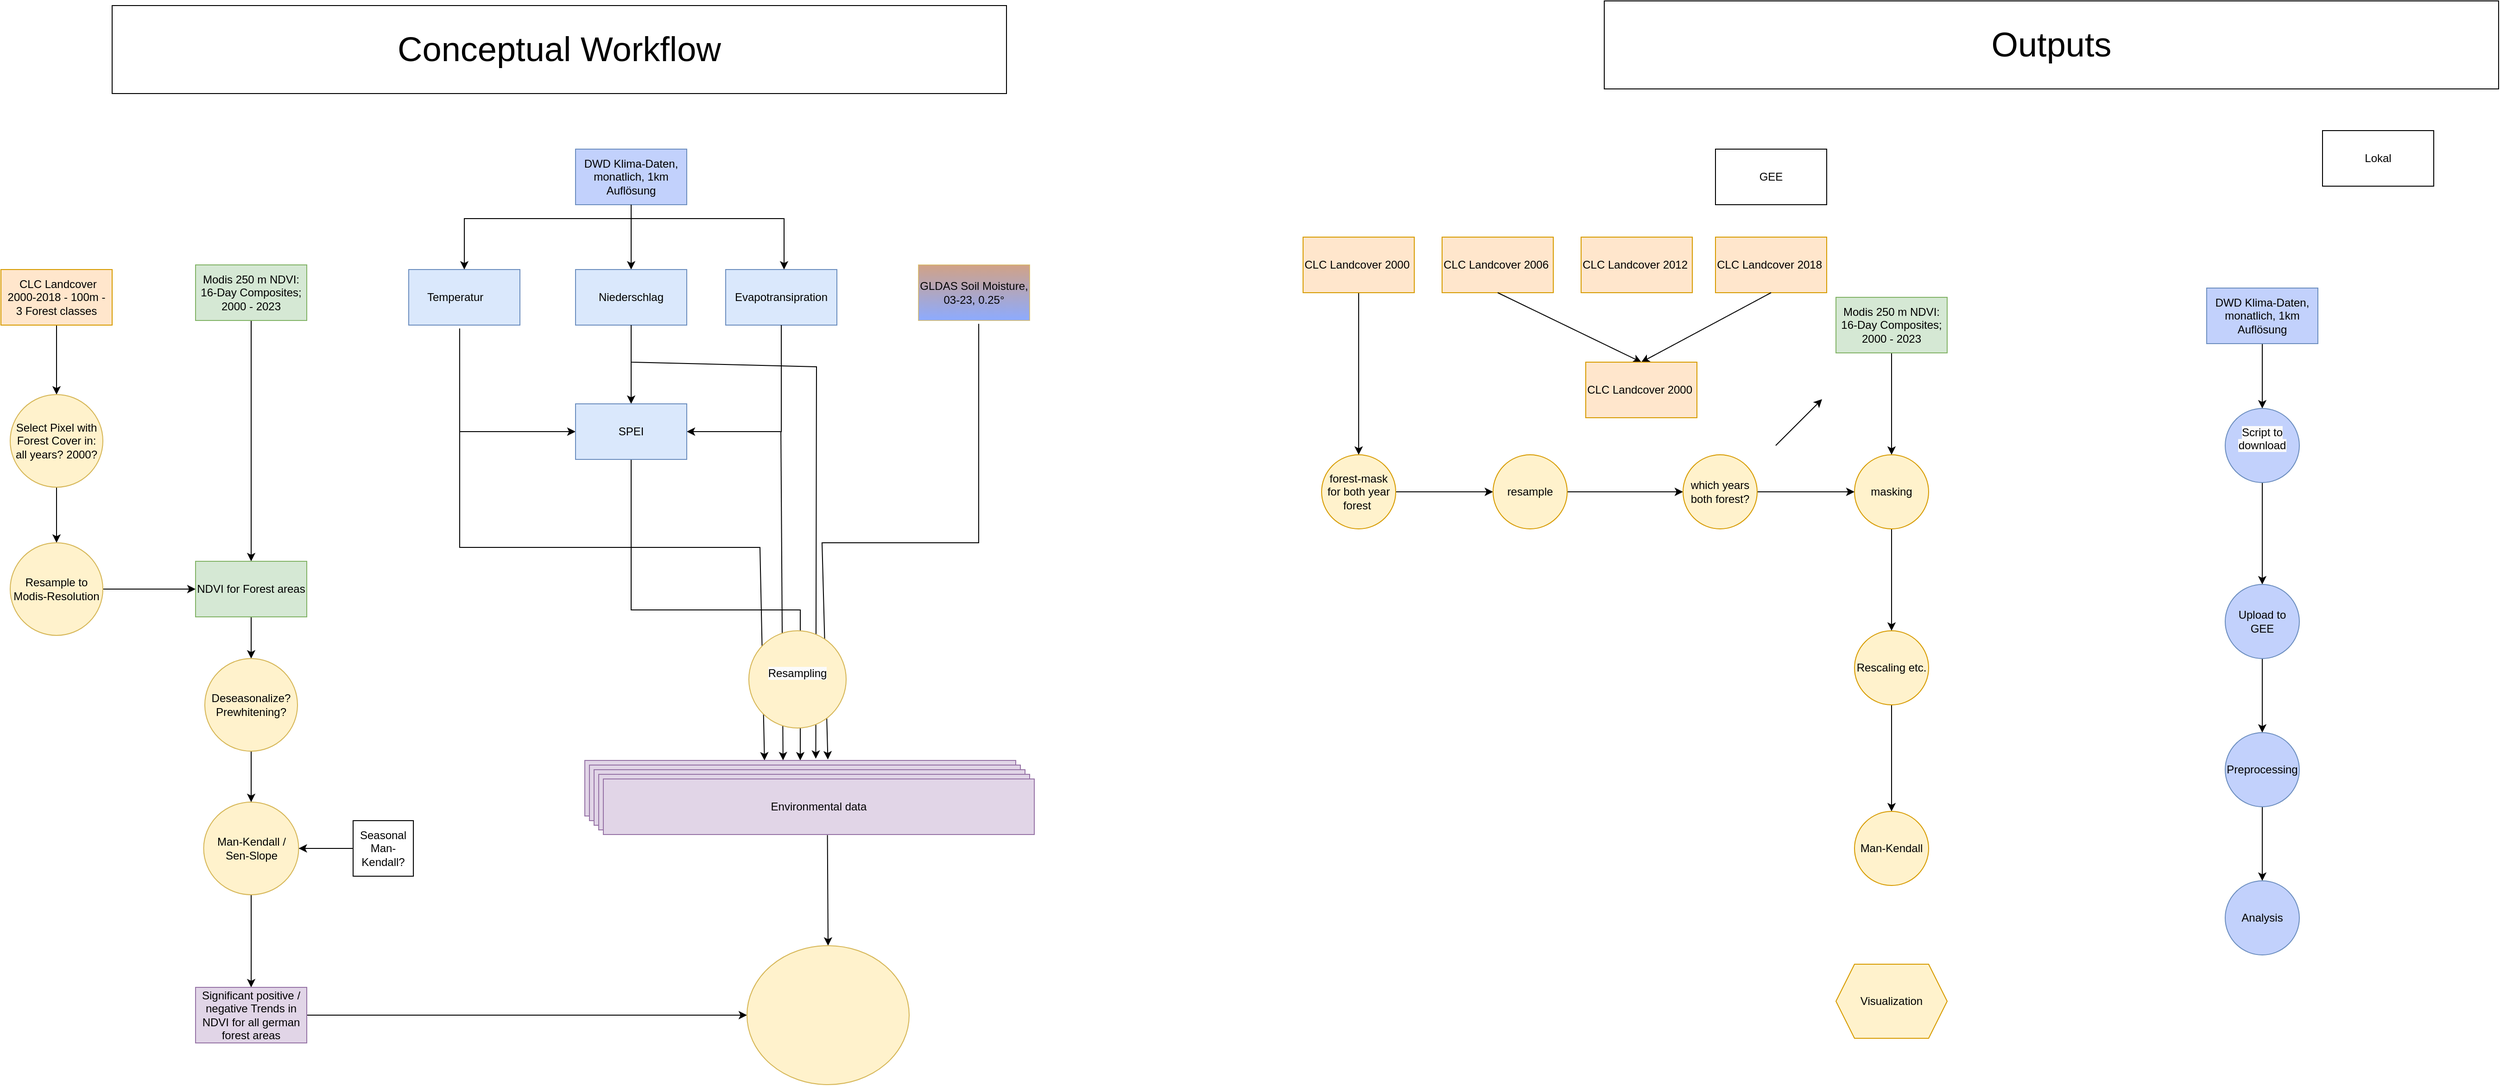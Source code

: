 <mxfile version="23.1.4" type="github">
  <diagram name="Seite-1" id="LFhBnV2CUkkyut7LVG_U">
    <mxGraphModel dx="1434" dy="742" grid="1" gridSize="5" guides="1" tooltips="1" connect="1" arrows="1" fold="1" page="1" pageScale="1" pageWidth="827" pageHeight="1169" math="0" shadow="0">
      <root>
        <mxCell id="0" />
        <mxCell id="1" parent="0" />
        <mxCell id="svSbglkjGErdBo7fSWwA-15" value="" style="edgeStyle=orthogonalEdgeStyle;rounded=0;orthogonalLoop=1;jettySize=auto;html=1;" parent="1" source="A4KC4OkEU0xHgXNjWnPV-1" target="svSbglkjGErdBo7fSWwA-14" edge="1">
          <mxGeometry relative="1" as="geometry" />
        </mxCell>
        <mxCell id="A4KC4OkEU0xHgXNjWnPV-1" value="Modis 250 m NDVI: 16-Day Composites; 2000 - 2023" style="rounded=0;whiteSpace=wrap;html=1;fillColor=#d5e8d4;strokeColor=#82b366;" parent="1" vertex="1">
          <mxGeometry x="500" y="310" width="120" height="60" as="geometry" />
        </mxCell>
        <mxCell id="svSbglkjGErdBo7fSWwA-10" value="" style="edgeStyle=orthogonalEdgeStyle;rounded=0;orthogonalLoop=1;jettySize=auto;html=1;" parent="1" source="A4KC4OkEU0xHgXNjWnPV-14" target="svSbglkjGErdBo7fSWwA-9" edge="1">
          <mxGeometry relative="1" as="geometry" />
        </mxCell>
        <mxCell id="A4KC4OkEU0xHgXNjWnPV-14" value="&amp;nbsp;CLC Landcover 2000-2018 - 100m -&lt;br&gt;3 Forest classes" style="rounded=0;whiteSpace=wrap;html=1;fillColor=#ffe6cc;strokeColor=#d79b00;" parent="1" vertex="1">
          <mxGeometry x="290" y="315" width="120" height="60" as="geometry" />
        </mxCell>
        <mxCell id="A4KC4OkEU0xHgXNjWnPV-42" value="" style="edgeStyle=orthogonalEdgeStyle;rounded=0;orthogonalLoop=1;jettySize=auto;html=1;" parent="1" source="A4KC4OkEU0xHgXNjWnPV-37" target="A4KC4OkEU0xHgXNjWnPV-40" edge="1">
          <mxGeometry relative="1" as="geometry" />
        </mxCell>
        <mxCell id="A4KC4OkEU0xHgXNjWnPV-37" value="DWD Klima-Daten, monatlich, 1km Auflösung" style="rounded=0;whiteSpace=wrap;html=1;fillColor=#C2D1FC;strokeColor=#6c8ebf;" parent="1" vertex="1">
          <mxGeometry x="910" y="185" width="120" height="60" as="geometry" />
        </mxCell>
        <mxCell id="A4KC4OkEU0xHgXNjWnPV-38" value="Temperatur&lt;span style=&quot;white-space: pre;&quot;&gt;&#x9;&lt;/span&gt;" style="rounded=0;whiteSpace=wrap;html=1;fillColor=#dae8fc;strokeColor=#6c8ebf;" parent="1" vertex="1">
          <mxGeometry x="730" y="315" width="120" height="60" as="geometry" />
        </mxCell>
        <mxCell id="A4KC4OkEU0xHgXNjWnPV-50" value="" style="edgeStyle=orthogonalEdgeStyle;rounded=0;orthogonalLoop=1;jettySize=auto;html=1;" parent="1" source="A4KC4OkEU0xHgXNjWnPV-40" target="A4KC4OkEU0xHgXNjWnPV-49" edge="1">
          <mxGeometry relative="1" as="geometry" />
        </mxCell>
        <mxCell id="A4KC4OkEU0xHgXNjWnPV-40" value="Niederschlag" style="rounded=0;whiteSpace=wrap;html=1;fillColor=#dae8fc;strokeColor=#6c8ebf;" parent="1" vertex="1">
          <mxGeometry x="910" y="315" width="120" height="60" as="geometry" />
        </mxCell>
        <mxCell id="A4KC4OkEU0xHgXNjWnPV-41" value="Evapotransipration" style="rounded=0;whiteSpace=wrap;html=1;fillColor=#dae8fc;strokeColor=#6c8ebf;" parent="1" vertex="1">
          <mxGeometry x="1072" y="315" width="120" height="60" as="geometry" />
        </mxCell>
        <mxCell id="A4KC4OkEU0xHgXNjWnPV-43" value="" style="endArrow=classic;html=1;rounded=0;entryX=0.5;entryY=0;entryDx=0;entryDy=0;exitX=0.5;exitY=1;exitDx=0;exitDy=0;" parent="1" source="A4KC4OkEU0xHgXNjWnPV-37" target="A4KC4OkEU0xHgXNjWnPV-38" edge="1">
          <mxGeometry width="50" height="50" relative="1" as="geometry">
            <mxPoint x="680" y="330" as="sourcePoint" />
            <mxPoint x="730" y="280" as="targetPoint" />
            <Array as="points">
              <mxPoint x="970" y="260" />
              <mxPoint x="790" y="260" />
            </Array>
          </mxGeometry>
        </mxCell>
        <mxCell id="A4KC4OkEU0xHgXNjWnPV-45" value="" style="endArrow=classic;html=1;rounded=0;exitX=0.5;exitY=1;exitDx=0;exitDy=0;" parent="1" source="A4KC4OkEU0xHgXNjWnPV-37" edge="1">
          <mxGeometry width="50" height="50" relative="1" as="geometry">
            <mxPoint x="970" y="260" as="sourcePoint" />
            <mxPoint x="1135" y="315" as="targetPoint" />
            <Array as="points">
              <mxPoint x="970" y="260" />
              <mxPoint x="1135" y="260" />
            </Array>
          </mxGeometry>
        </mxCell>
        <mxCell id="A4KC4OkEU0xHgXNjWnPV-46" value="" style="endArrow=classic;html=1;rounded=0;entryX=0.417;entryY=0;entryDx=0;entryDy=0;entryPerimeter=0;" parent="1" target="ygUSiB05X2mL6uqBN9ns-7" edge="1">
          <mxGeometry width="50" height="50" relative="1" as="geometry">
            <mxPoint x="785" y="490" as="sourcePoint" />
            <mxPoint x="785" y="635" as="targetPoint" />
            <Array as="points">
              <mxPoint x="785" y="615" />
              <mxPoint x="1109" y="615" />
            </Array>
          </mxGeometry>
        </mxCell>
        <mxCell id="A4KC4OkEU0xHgXNjWnPV-47" value="" style="endArrow=classic;html=1;rounded=0;exitX=0.5;exitY=1;exitDx=0;exitDy=0;entryX=1;entryY=0.5;entryDx=0;entryDy=0;" parent="1" source="A4KC4OkEU0xHgXNjWnPV-41" target="A4KC4OkEU0xHgXNjWnPV-49" edge="1">
          <mxGeometry width="50" height="50" relative="1" as="geometry">
            <mxPoint x="1120" y="465" as="sourcePoint" />
            <mxPoint x="1170" y="415" as="targetPoint" />
            <Array as="points">
              <mxPoint x="1132" y="490" />
            </Array>
          </mxGeometry>
        </mxCell>
        <mxCell id="A4KC4OkEU0xHgXNjWnPV-48" value="" style="endArrow=classic;html=1;rounded=0;exitX=0.458;exitY=1.061;exitDx=0;exitDy=0;exitPerimeter=0;entryX=0;entryY=0.5;entryDx=0;entryDy=0;" parent="1" source="A4KC4OkEU0xHgXNjWnPV-38" target="A4KC4OkEU0xHgXNjWnPV-49" edge="1">
          <mxGeometry width="50" height="50" relative="1" as="geometry">
            <mxPoint x="840" y="490" as="sourcePoint" />
            <mxPoint x="890" y="440" as="targetPoint" />
            <Array as="points">
              <mxPoint x="785" y="490" />
            </Array>
          </mxGeometry>
        </mxCell>
        <mxCell id="ygUSiB05X2mL6uqBN9ns-8" value="" style="edgeStyle=orthogonalEdgeStyle;rounded=0;orthogonalLoop=1;jettySize=auto;html=1;" parent="1" source="A4KC4OkEU0xHgXNjWnPV-49" target="ygUSiB05X2mL6uqBN9ns-7" edge="1">
          <mxGeometry relative="1" as="geometry" />
        </mxCell>
        <mxCell id="A4KC4OkEU0xHgXNjWnPV-49" value="SPEI" style="rounded=0;whiteSpace=wrap;html=1;fillColor=#dae8fc;strokeColor=#6c8ebf;" parent="1" vertex="1">
          <mxGeometry x="910" y="460" width="120" height="60" as="geometry" />
        </mxCell>
        <mxCell id="A4KC4OkEU0xHgXNjWnPV-54" value="&lt;font color=&quot;#050505&quot;&gt;GLDAS Soil Moisture, 03-23, 0.25°&lt;/font&gt;" style="rounded=0;whiteSpace=wrap;html=1;fillColor=#BD7A53;strokeColor=#d6b656;opacity=70;gradientColor=#5C87FF;gradientDirection=south;" parent="1" vertex="1">
          <mxGeometry x="1280" y="310" width="120" height="60" as="geometry" />
        </mxCell>
        <mxCell id="svSbglkjGErdBo7fSWwA-25" value="" style="edgeStyle=orthogonalEdgeStyle;rounded=0;orthogonalLoop=1;jettySize=auto;html=1;" parent="1" source="svSbglkjGErdBo7fSWwA-5" target="svSbglkjGErdBo7fSWwA-24" edge="1">
          <mxGeometry relative="1" as="geometry" />
        </mxCell>
        <mxCell id="svSbglkjGErdBo7fSWwA-5" value="Man-Kendall /&lt;br&gt;Sen-Slope" style="ellipse;whiteSpace=wrap;html=1;fillColor=#fff2cc;strokeColor=#d6b656;rounded=0;" parent="1" vertex="1">
          <mxGeometry x="508.75" y="890" width="102.5" height="100" as="geometry" />
        </mxCell>
        <mxCell id="svSbglkjGErdBo7fSWwA-22" value="" style="edgeStyle=orthogonalEdgeStyle;rounded=0;orthogonalLoop=1;jettySize=auto;html=1;" parent="1" source="svSbglkjGErdBo7fSWwA-9" target="svSbglkjGErdBo7fSWwA-21" edge="1">
          <mxGeometry relative="1" as="geometry" />
        </mxCell>
        <mxCell id="svSbglkjGErdBo7fSWwA-9" value="Select Pixel with Forest Cover in: all years? 2000?" style="ellipse;whiteSpace=wrap;html=1;fillColor=#fff2cc;strokeColor=#d6b656;rounded=0;" parent="1" vertex="1">
          <mxGeometry x="300" y="450" width="100" height="100" as="geometry" />
        </mxCell>
        <mxCell id="svSbglkjGErdBo7fSWwA-19" value="" style="edgeStyle=orthogonalEdgeStyle;rounded=0;orthogonalLoop=1;jettySize=auto;html=1;" parent="1" source="svSbglkjGErdBo7fSWwA-14" target="svSbglkjGErdBo7fSWwA-18" edge="1">
          <mxGeometry relative="1" as="geometry" />
        </mxCell>
        <mxCell id="svSbglkjGErdBo7fSWwA-14" value="NDVI for Forest areas" style="whiteSpace=wrap;html=1;fillColor=#d5e8d4;strokeColor=#82b366;rounded=0;" parent="1" vertex="1">
          <mxGeometry x="500" y="630" width="120" height="60" as="geometry" />
        </mxCell>
        <mxCell id="svSbglkjGErdBo7fSWwA-20" value="" style="edgeStyle=orthogonalEdgeStyle;rounded=0;orthogonalLoop=1;jettySize=auto;html=1;" parent="1" source="svSbglkjGErdBo7fSWwA-18" target="svSbglkjGErdBo7fSWwA-5" edge="1">
          <mxGeometry relative="1" as="geometry" />
        </mxCell>
        <mxCell id="svSbglkjGErdBo7fSWwA-18" value="Deseasonalize? Prewhitening?" style="ellipse;whiteSpace=wrap;html=1;fillColor=#fff2cc;strokeColor=#d6b656;rounded=0;" parent="1" vertex="1">
          <mxGeometry x="510" y="735" width="100" height="100" as="geometry" />
        </mxCell>
        <mxCell id="svSbglkjGErdBo7fSWwA-23" value="" style="edgeStyle=orthogonalEdgeStyle;rounded=0;orthogonalLoop=1;jettySize=auto;html=1;" parent="1" source="svSbglkjGErdBo7fSWwA-21" target="svSbglkjGErdBo7fSWwA-14" edge="1">
          <mxGeometry relative="1" as="geometry" />
        </mxCell>
        <mxCell id="svSbglkjGErdBo7fSWwA-21" value="Resample to Modis-Resolution" style="ellipse;whiteSpace=wrap;html=1;fillColor=#fff2cc;strokeColor=#d6b656;rounded=0;" parent="1" vertex="1">
          <mxGeometry x="300" y="610" width="100" height="100" as="geometry" />
        </mxCell>
        <mxCell id="ygUSiB05X2mL6uqBN9ns-16" value="" style="edgeStyle=orthogonalEdgeStyle;rounded=0;orthogonalLoop=1;jettySize=auto;html=1;entryX=0;entryY=0.5;entryDx=0;entryDy=0;" parent="1" source="svSbglkjGErdBo7fSWwA-24" target="ygUSiB05X2mL6uqBN9ns-19" edge="1">
          <mxGeometry relative="1" as="geometry">
            <mxPoint x="1080" y="1120" as="targetPoint" />
          </mxGeometry>
        </mxCell>
        <mxCell id="svSbglkjGErdBo7fSWwA-24" value="Significant positive / negative Trends in NDVI for all german forest areas" style="whiteSpace=wrap;html=1;fillColor=#e1d5e7;strokeColor=#9673a6;rounded=0;" parent="1" vertex="1">
          <mxGeometry x="500" y="1090" width="120" height="60" as="geometry" />
        </mxCell>
        <mxCell id="ygUSiB05X2mL6uqBN9ns-5" value="" style="edgeStyle=orthogonalEdgeStyle;rounded=0;orthogonalLoop=1;jettySize=auto;html=1;" parent="1" source="ygUSiB05X2mL6uqBN9ns-3" target="svSbglkjGErdBo7fSWwA-5" edge="1">
          <mxGeometry relative="1" as="geometry" />
        </mxCell>
        <mxCell id="ygUSiB05X2mL6uqBN9ns-3" value="Seasonal Man-Kendall?" style="rounded=0;whiteSpace=wrap;html=1;" parent="1" vertex="1">
          <mxGeometry x="670" y="910" width="65" height="60" as="geometry" />
        </mxCell>
        <mxCell id="ygUSiB05X2mL6uqBN9ns-6" value="&lt;span style=&quot;font-size: 37px;&quot;&gt;Conceptual Workflow&lt;/span&gt;" style="rounded=0;whiteSpace=wrap;html=1;" parent="1" vertex="1">
          <mxGeometry x="410" y="30" width="965" height="95" as="geometry" />
        </mxCell>
        <mxCell id="ygUSiB05X2mL6uqBN9ns-7" value="Environmental data" style="rounded=0;whiteSpace=wrap;html=1;fillColor=#e1d5e7;strokeColor=#9673a6;" parent="1" vertex="1">
          <mxGeometry x="920" y="845" width="465" height="60" as="geometry" />
        </mxCell>
        <mxCell id="ygUSiB05X2mL6uqBN9ns-9" value="Environmental data" style="rounded=0;whiteSpace=wrap;html=1;fillColor=#e1d5e7;strokeColor=#9673a6;" parent="1" vertex="1">
          <mxGeometry x="925" y="850" width="465" height="60" as="geometry" />
        </mxCell>
        <mxCell id="ygUSiB05X2mL6uqBN9ns-10" value="Environmental data" style="rounded=0;whiteSpace=wrap;html=1;fillColor=#e1d5e7;strokeColor=#9673a6;" parent="1" vertex="1">
          <mxGeometry x="930" y="855" width="465" height="60" as="geometry" />
        </mxCell>
        <mxCell id="ygUSiB05X2mL6uqBN9ns-11" value="Environmental data" style="rounded=0;whiteSpace=wrap;html=1;fillColor=#e1d5e7;strokeColor=#9673a6;" parent="1" vertex="1">
          <mxGeometry x="935" y="860" width="465" height="60" as="geometry" />
        </mxCell>
        <mxCell id="ygUSiB05X2mL6uqBN9ns-12" value="Environmental data" style="rounded=0;whiteSpace=wrap;html=1;fillColor=#e1d5e7;strokeColor=#9673a6;" parent="1" vertex="1">
          <mxGeometry x="940" y="865" width="465" height="60" as="geometry" />
        </mxCell>
        <mxCell id="ygUSiB05X2mL6uqBN9ns-13" value="" style="endArrow=classic;html=1;rounded=0;exitX=0.542;exitY=1.061;exitDx=0;exitDy=0;exitPerimeter=0;entryX=0.564;entryY=-0.017;entryDx=0;entryDy=0;entryPerimeter=0;" parent="1" source="A4KC4OkEU0xHgXNjWnPV-54" target="ygUSiB05X2mL6uqBN9ns-7" edge="1">
          <mxGeometry width="50" height="50" relative="1" as="geometry">
            <mxPoint x="1100" y="395" as="sourcePoint" />
            <mxPoint x="1175" y="690" as="targetPoint" />
            <Array as="points">
              <mxPoint x="1345" y="610" />
              <mxPoint x="1176" y="610" />
            </Array>
          </mxGeometry>
        </mxCell>
        <mxCell id="ygUSiB05X2mL6uqBN9ns-14" value="" style="endArrow=classic;html=1;rounded=0;exitX=0.5;exitY=1;exitDx=0;exitDy=0;entryX=0.536;entryY=-0.031;entryDx=0;entryDy=0;entryPerimeter=0;" parent="1" source="A4KC4OkEU0xHgXNjWnPV-40" target="ygUSiB05X2mL6uqBN9ns-7" edge="1">
          <mxGeometry width="50" height="50" relative="1" as="geometry">
            <mxPoint x="775" y="575" as="sourcePoint" />
            <mxPoint x="825" y="525" as="targetPoint" />
            <Array as="points">
              <mxPoint x="970" y="415" />
              <mxPoint x="1170" y="420" />
            </Array>
          </mxGeometry>
        </mxCell>
        <mxCell id="ygUSiB05X2mL6uqBN9ns-17" value="" style="endArrow=classic;html=1;rounded=0;exitX=0.52;exitY=1.011;exitDx=0;exitDy=0;exitPerimeter=0;entryX=0.5;entryY=0;entryDx=0;entryDy=0;" parent="1" source="ygUSiB05X2mL6uqBN9ns-12" target="ygUSiB05X2mL6uqBN9ns-19" edge="1">
          <mxGeometry width="50" height="50" relative="1" as="geometry">
            <mxPoint x="835" y="1085" as="sourcePoint" />
            <mxPoint x="1180" y="1027.5" as="targetPoint" />
          </mxGeometry>
        </mxCell>
        <mxCell id="ygUSiB05X2mL6uqBN9ns-19" value="" style="ellipse;whiteSpace=wrap;html=1;fillColor=#fff2cc;strokeColor=#d6b656;" parent="1" vertex="1">
          <mxGeometry x="1095" y="1045" width="175" height="150" as="geometry" />
        </mxCell>
        <mxCell id="ygUSiB05X2mL6uqBN9ns-21" value="" style="endArrow=classic;html=1;rounded=0;entryX=0.46;entryY=-0.003;entryDx=0;entryDy=0;entryPerimeter=0;" parent="1" target="ygUSiB05X2mL6uqBN9ns-7" edge="1">
          <mxGeometry width="50" height="50" relative="1" as="geometry">
            <mxPoint x="1131.58" y="490" as="sourcePoint" />
            <mxPoint x="1350" y="745" as="targetPoint" />
            <Array as="points" />
          </mxGeometry>
        </mxCell>
        <mxCell id="ygUSiB05X2mL6uqBN9ns-22" value="&#xa;&lt;span style=&quot;color: rgb(0, 0, 0); font-family: Helvetica; font-size: 12px; font-style: normal; font-variant-ligatures: normal; font-variant-caps: normal; font-weight: 400; letter-spacing: normal; orphans: 2; text-align: center; text-indent: 0px; text-transform: none; widows: 2; word-spacing: 0px; -webkit-text-stroke-width: 0px; background-color: rgb(251, 251, 251); text-decoration-thickness: initial; text-decoration-style: initial; text-decoration-color: initial; float: none; display: inline !important;&quot;&gt;Resampling&lt;/span&gt;&#xa;&#xa;" style="ellipse;whiteSpace=wrap;html=1;aspect=fixed;fillColor=#fff2cc;strokeColor=#d6b656;" parent="1" vertex="1">
          <mxGeometry x="1097" y="705" width="105" height="105" as="geometry" />
        </mxCell>
        <mxCell id="q-NroQc5tZUEkmXBCrXv-1" value="&lt;span style=&quot;font-size: 37px;&quot;&gt;Outputs&lt;/span&gt;" style="rounded=0;whiteSpace=wrap;html=1;" parent="1" vertex="1">
          <mxGeometry x="2020" y="25" width="965" height="95" as="geometry" />
        </mxCell>
        <mxCell id="q-NroQc5tZUEkmXBCrXv-16" value="" style="edgeStyle=orthogonalEdgeStyle;rounded=0;orthogonalLoop=1;jettySize=auto;html=1;" parent="1" source="q-NroQc5tZUEkmXBCrXv-3" target="q-NroQc5tZUEkmXBCrXv-14" edge="1">
          <mxGeometry relative="1" as="geometry" />
        </mxCell>
        <mxCell id="q-NroQc5tZUEkmXBCrXv-3" value="Modis 250 m NDVI: 16-Day Composites; 2000 - 2023" style="rounded=0;whiteSpace=wrap;html=1;fillColor=#d5e8d4;strokeColor=#82b366;" parent="1" vertex="1">
          <mxGeometry x="2270" y="345" width="120" height="60" as="geometry" />
        </mxCell>
        <mxCell id="q-NroQc5tZUEkmXBCrXv-13" value="" style="edgeStyle=orthogonalEdgeStyle;rounded=0;orthogonalLoop=1;jettySize=auto;html=1;" parent="1" source="q-NroQc5tZUEkmXBCrXv-4" target="q-NroQc5tZUEkmXBCrXv-12" edge="1">
          <mxGeometry relative="1" as="geometry" />
        </mxCell>
        <mxCell id="q-NroQc5tZUEkmXBCrXv-4" value="CLC Landcover 2000&amp;nbsp;" style="rounded=0;whiteSpace=wrap;html=1;fillColor=#ffe6cc;strokeColor=#d79b00;" parent="1" vertex="1">
          <mxGeometry x="1695" y="280" width="120" height="60" as="geometry" />
        </mxCell>
        <mxCell id="q-NroQc5tZUEkmXBCrXv-26" value="" style="edgeStyle=orthogonalEdgeStyle;rounded=0;orthogonalLoop=1;jettySize=auto;html=1;" parent="1" source="q-NroQc5tZUEkmXBCrXv-5" target="q-NroQc5tZUEkmXBCrXv-25" edge="1">
          <mxGeometry relative="1" as="geometry" />
        </mxCell>
        <mxCell id="q-NroQc5tZUEkmXBCrXv-5" value="DWD Klima-Daten, monatlich, 1km Auflösung" style="rounded=0;whiteSpace=wrap;html=1;fillColor=#C2D1FC;strokeColor=#6c8ebf;" parent="1" vertex="1">
          <mxGeometry x="2670" y="335" width="120" height="60" as="geometry" />
        </mxCell>
        <mxCell id="q-NroQc5tZUEkmXBCrXv-6" value="GEE" style="rounded=0;whiteSpace=wrap;html=1;" parent="1" vertex="1">
          <mxGeometry x="2140" y="185" width="120" height="60" as="geometry" />
        </mxCell>
        <mxCell id="q-NroQc5tZUEkmXBCrXv-7" value="Lokal" style="rounded=0;whiteSpace=wrap;html=1;" parent="1" vertex="1">
          <mxGeometry x="2795" y="165" width="120" height="60" as="geometry" />
        </mxCell>
        <mxCell id="q-NroQc5tZUEkmXBCrXv-36" value="" style="edgeStyle=orthogonalEdgeStyle;rounded=0;orthogonalLoop=1;jettySize=auto;html=1;" parent="1" source="q-NroQc5tZUEkmXBCrXv-12" target="q-NroQc5tZUEkmXBCrXv-35" edge="1">
          <mxGeometry relative="1" as="geometry" />
        </mxCell>
        <mxCell id="q-NroQc5tZUEkmXBCrXv-12" value="forest-mask for both year forest&amp;nbsp;" style="ellipse;whiteSpace=wrap;html=1;fillColor=#FFF2CC;strokeColor=#d79b00;rounded=0;" parent="1" vertex="1">
          <mxGeometry x="1715" y="515" width="80" height="80" as="geometry" />
        </mxCell>
        <mxCell id="q-NroQc5tZUEkmXBCrXv-18" value="" style="edgeStyle=orthogonalEdgeStyle;rounded=0;orthogonalLoop=1;jettySize=auto;html=1;" parent="1" source="q-NroQc5tZUEkmXBCrXv-14" target="q-NroQc5tZUEkmXBCrXv-17" edge="1">
          <mxGeometry relative="1" as="geometry" />
        </mxCell>
        <mxCell id="q-NroQc5tZUEkmXBCrXv-14" value="masking" style="ellipse;whiteSpace=wrap;html=1;fillColor=#FFF2CC;strokeColor=#d79b00;rounded=0;" parent="1" vertex="1">
          <mxGeometry x="2290" y="515" width="80" height="80" as="geometry" />
        </mxCell>
        <mxCell id="q-NroQc5tZUEkmXBCrXv-34" value="" style="edgeStyle=orthogonalEdgeStyle;rounded=0;orthogonalLoop=1;jettySize=auto;html=1;" parent="1" source="q-NroQc5tZUEkmXBCrXv-17" target="q-NroQc5tZUEkmXBCrXv-33" edge="1">
          <mxGeometry relative="1" as="geometry" />
        </mxCell>
        <mxCell id="q-NroQc5tZUEkmXBCrXv-17" value="Rescaling etc." style="ellipse;whiteSpace=wrap;html=1;fillColor=#FFF2CC;strokeColor=#d79b00;rounded=0;" parent="1" vertex="1">
          <mxGeometry x="2290" y="705" width="80" height="80" as="geometry" />
        </mxCell>
        <mxCell id="q-NroQc5tZUEkmXBCrXv-21" value="Visualization" style="shape=hexagon;perimeter=hexagonPerimeter2;whiteSpace=wrap;html=1;fixedSize=1;fillColor=#FFF2CC;strokeColor=#d79b00;rounded=0;" parent="1" vertex="1">
          <mxGeometry x="2270" y="1065" width="120" height="80" as="geometry" />
        </mxCell>
        <mxCell id="q-NroQc5tZUEkmXBCrXv-28" value="" style="edgeStyle=orthogonalEdgeStyle;rounded=0;orthogonalLoop=1;jettySize=auto;html=1;" parent="1" source="q-NroQc5tZUEkmXBCrXv-25" target="q-NroQc5tZUEkmXBCrXv-27" edge="1">
          <mxGeometry relative="1" as="geometry" />
        </mxCell>
        <mxCell id="q-NroQc5tZUEkmXBCrXv-25" value="&#xa;&lt;span style=&quot;color: rgb(0, 0, 0); font-family: Helvetica; font-size: 12px; font-style: normal; font-variant-ligatures: normal; font-variant-caps: normal; font-weight: 400; letter-spacing: normal; orphans: 2; text-align: center; text-indent: 0px; text-transform: none; widows: 2; word-spacing: 0px; -webkit-text-stroke-width: 0px; background-color: rgb(251, 251, 251); text-decoration-thickness: initial; text-decoration-style: initial; text-decoration-color: initial; float: none; display: inline !important;&quot;&gt;Script to download&lt;/span&gt;&#xa;&#xa;" style="ellipse;whiteSpace=wrap;html=1;fillColor=#C2D1FC;strokeColor=#6c8ebf;rounded=0;" parent="1" vertex="1">
          <mxGeometry x="2690" y="465" width="80" height="80" as="geometry" />
        </mxCell>
        <mxCell id="q-NroQc5tZUEkmXBCrXv-30" value="" style="edgeStyle=orthogonalEdgeStyle;rounded=0;orthogonalLoop=1;jettySize=auto;html=1;" parent="1" source="q-NroQc5tZUEkmXBCrXv-27" target="q-NroQc5tZUEkmXBCrXv-29" edge="1">
          <mxGeometry relative="1" as="geometry" />
        </mxCell>
        <mxCell id="q-NroQc5tZUEkmXBCrXv-27" value="Upload to GEE" style="ellipse;whiteSpace=wrap;html=1;fillColor=#C2D1FC;strokeColor=#6c8ebf;rounded=0;" parent="1" vertex="1">
          <mxGeometry x="2690" y="655" width="80" height="80" as="geometry" />
        </mxCell>
        <mxCell id="q-NroQc5tZUEkmXBCrXv-32" value="" style="edgeStyle=orthogonalEdgeStyle;rounded=0;orthogonalLoop=1;jettySize=auto;html=1;" parent="1" source="q-NroQc5tZUEkmXBCrXv-29" target="q-NroQc5tZUEkmXBCrXv-31" edge="1">
          <mxGeometry relative="1" as="geometry" />
        </mxCell>
        <mxCell id="q-NroQc5tZUEkmXBCrXv-29" value="Preprocessing" style="ellipse;whiteSpace=wrap;html=1;fillColor=#C2D1FC;strokeColor=#6c8ebf;rounded=0;" parent="1" vertex="1">
          <mxGeometry x="2690" y="815" width="80" height="80" as="geometry" />
        </mxCell>
        <mxCell id="q-NroQc5tZUEkmXBCrXv-31" value="Analysis" style="ellipse;whiteSpace=wrap;html=1;fillColor=#C2D1FC;strokeColor=#6c8ebf;rounded=0;" parent="1" vertex="1">
          <mxGeometry x="2690" y="975" width="80" height="80" as="geometry" />
        </mxCell>
        <mxCell id="q-NroQc5tZUEkmXBCrXv-33" value="Man-Kendall" style="ellipse;whiteSpace=wrap;html=1;fillColor=#FFF2CC;strokeColor=#d79b00;rounded=0;" parent="1" vertex="1">
          <mxGeometry x="2290" y="900" width="80" height="80" as="geometry" />
        </mxCell>
        <mxCell id="q-NroQc5tZUEkmXBCrXv-38" value="" style="edgeStyle=orthogonalEdgeStyle;rounded=0;orthogonalLoop=1;jettySize=auto;html=1;" parent="1" source="q-NroQc5tZUEkmXBCrXv-35" target="q-NroQc5tZUEkmXBCrXv-37" edge="1">
          <mxGeometry relative="1" as="geometry" />
        </mxCell>
        <mxCell id="q-NroQc5tZUEkmXBCrXv-35" value="resample" style="ellipse;whiteSpace=wrap;html=1;fillColor=#FFF2CC;strokeColor=#d79b00;rounded=0;" parent="1" vertex="1">
          <mxGeometry x="1900" y="515" width="80" height="80" as="geometry" />
        </mxCell>
        <mxCell id="q-NroQc5tZUEkmXBCrXv-39" value="" style="edgeStyle=orthogonalEdgeStyle;rounded=0;orthogonalLoop=1;jettySize=auto;html=1;" parent="1" source="q-NroQc5tZUEkmXBCrXv-37" target="q-NroQc5tZUEkmXBCrXv-14" edge="1">
          <mxGeometry relative="1" as="geometry" />
        </mxCell>
        <mxCell id="q-NroQc5tZUEkmXBCrXv-37" value="which years both forest?" style="ellipse;whiteSpace=wrap;html=1;fillColor=#FFF2CC;strokeColor=#d79b00;rounded=0;" parent="1" vertex="1">
          <mxGeometry x="2105" y="515" width="80" height="80" as="geometry" />
        </mxCell>
        <mxCell id="TDu1QzF_pjIgGod2TFzb-2" value="CLC Landcover 2006&amp;nbsp;" style="rounded=0;whiteSpace=wrap;html=1;fillColor=#ffe6cc;strokeColor=#d79b00;" vertex="1" parent="1">
          <mxGeometry x="1845" y="280" width="120" height="60" as="geometry" />
        </mxCell>
        <mxCell id="TDu1QzF_pjIgGod2TFzb-3" value="CLC Landcover 2012&amp;nbsp;" style="rounded=0;whiteSpace=wrap;html=1;fillColor=#ffe6cc;strokeColor=#d79b00;" vertex="1" parent="1">
          <mxGeometry x="1995" y="280" width="120" height="60" as="geometry" />
        </mxCell>
        <mxCell id="TDu1QzF_pjIgGod2TFzb-4" value="CLC Landcover 2018&amp;nbsp;" style="rounded=0;whiteSpace=wrap;html=1;fillColor=#ffe6cc;strokeColor=#d79b00;" vertex="1" parent="1">
          <mxGeometry x="2140" y="280" width="120" height="60" as="geometry" />
        </mxCell>
        <mxCell id="TDu1QzF_pjIgGod2TFzb-5" value="" style="endArrow=classic;html=1;rounded=0;" edge="1" parent="1">
          <mxGeometry width="50" height="50" relative="1" as="geometry">
            <mxPoint x="2205" y="505" as="sourcePoint" />
            <mxPoint x="2255" y="455" as="targetPoint" />
          </mxGeometry>
        </mxCell>
        <mxCell id="TDu1QzF_pjIgGod2TFzb-6" value="" style="endArrow=classic;html=1;rounded=0;exitX=0.5;exitY=1;exitDx=0;exitDy=0;entryX=0.5;entryY=0;entryDx=0;entryDy=0;" edge="1" parent="1" source="TDu1QzF_pjIgGod2TFzb-2" target="TDu1QzF_pjIgGod2TFzb-9">
          <mxGeometry width="50" height="50" relative="1" as="geometry">
            <mxPoint x="1860" y="430" as="sourcePoint" />
            <mxPoint x="1910" y="380" as="targetPoint" />
          </mxGeometry>
        </mxCell>
        <mxCell id="TDu1QzF_pjIgGod2TFzb-7" value="" style="endArrow=classic;html=1;rounded=0;exitX=0.5;exitY=1;exitDx=0;exitDy=0;entryX=0.5;entryY=0;entryDx=0;entryDy=0;" edge="1" parent="1" source="TDu1QzF_pjIgGod2TFzb-4" target="TDu1QzF_pjIgGod2TFzb-9">
          <mxGeometry width="50" height="50" relative="1" as="geometry">
            <mxPoint x="2205" y="505" as="sourcePoint" />
            <mxPoint x="2255" y="455" as="targetPoint" />
          </mxGeometry>
        </mxCell>
        <mxCell id="TDu1QzF_pjIgGod2TFzb-9" value="CLC Landcover 2000&amp;nbsp;" style="rounded=0;whiteSpace=wrap;html=1;fillColor=#ffe6cc;strokeColor=#d79b00;" vertex="1" parent="1">
          <mxGeometry x="2000" y="415" width="120" height="60" as="geometry" />
        </mxCell>
      </root>
    </mxGraphModel>
  </diagram>
</mxfile>
